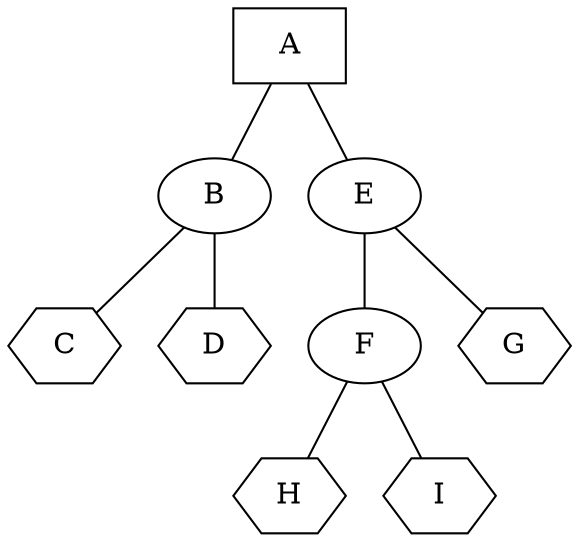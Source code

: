 digraph BinaryTree {
    ordering=out;
    edge [arrowhead="none", arrowtail="none"];
    {node [shape=rect] A}
    {node [shape=hexagon] C D G H I}

    A -> B -> C
         B -> D
    A -> E -> F  -> H
         E -> G
         F -> I
}
